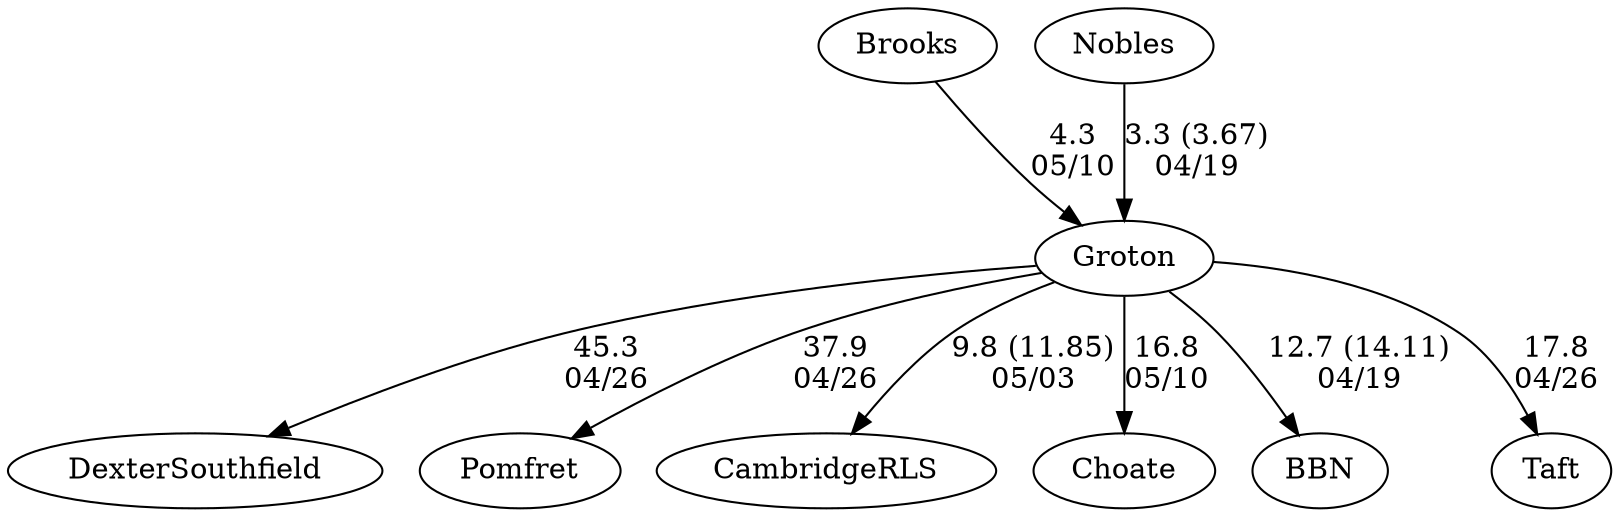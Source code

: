 digraph girls1foursGroton {DexterSouthfield [URL="girls1foursDexterSouthfield.html"];Brooks [URL="girls1foursBrooks.html"];Nobles [URL="girls1foursNobles.html"];Pomfret [URL="girls1foursPomfret.html"];CambridgeRLS [URL="girls1foursCambridgeRLS.html"];Choate [URL="girls1foursChoate.html"];BBN [URL="girls1foursBBN.html"];Groton [URL="girls1foursGroton.html"];Taft [URL="girls1foursTaft.html"];Brooks -> Groton[label="4.3
05/10", weight="96", tooltip="NEIRA Boys & Girls Fours,Brooks vs.Belmont Hill, Choate and Groton			
Distance: 1500m Conditions: Direct 10-15 mph tailwind increasing to 20 mph throughout the afternoon. Significant chop in the last 1000m. Race order was 5-4-3-2-1 Comments: The girls 2nd boat event was run as planned between Brooks, Choate and Groton. Following the day of racing, after a complaint was lodged, the coaches and race officials reached consensus that a clash of blades between Choate and Groton in the first 20 strokes of the race should in retrospect have warranted a re-start of the race, and therefore the race results are deemed invalid for purposes of seeding and comparison. Accordingly, no results have been posted for this race. 
Thank you to all coaches and teams for braving some choppy seas and racing well today.
None", URL="https://www.row2k.com/results/resultspage.cfm?UID=2BB05E7EC137B8057B4AC49769B62E55&cat=5", random="random"]; 
Groton -> Choate[label="16.8
05/10", weight="84", tooltip="NEIRA Boys & Girls Fours,Brooks vs.Belmont Hill, Choate and Groton			
Distance: 1500m Conditions: Direct 10-15 mph tailwind increasing to 20 mph throughout the afternoon. Significant chop in the last 1000m. Race order was 5-4-3-2-1 Comments: The girls 2nd boat event was run as planned between Brooks, Choate and Groton. Following the day of racing, after a complaint was lodged, the coaches and race officials reached consensus that a clash of blades between Choate and Groton in the first 20 strokes of the race should in retrospect have warranted a re-start of the race, and therefore the race results are deemed invalid for purposes of seeding and comparison. Accordingly, no results have been posted for this race. 
Thank you to all coaches and teams for braving some choppy seas and racing well today.
None", URL="https://www.row2k.com/results/resultspage.cfm?UID=2BB05E7EC137B8057B4AC49769B62E55&cat=5", random="random"]; 
Nobles -> Groton[label="3.3 (3.67)
04/19", weight="97", tooltip="NEIRA Boys & Girls Fours,BB&N, Nobles and Groton			
Distance: 1350 Conditions: Moderate crosswind at the start growing stronger throughout the course. Comments: 5th and 6th boats often started 1-2 lengths ahead of the line. The 7th and 8th boats raced on the JV course between Northeastern and Eliot Bridge. Boys 7th/8th boats combined into an 8. Thank to Nobles and Groton for making the trip! 
Boys 7th/8th - Nobles 2:49, BB&N 3:05
Girls 8th - BB&N 3:11, Nobles 3:17
Girls 7th - 3:24.32, BB&N 3:32.06
None", URL="https://www.row2k.com/results/resultspage.cfm?UID=74320C9FA98FF40EF58ED5364AA5D062&cat=5", random="random"]; 
Groton -> BBN[label="12.7 (14.11)
04/19", weight="88", tooltip="NEIRA Boys & Girls Fours,BB&N, Nobles and Groton			
Distance: 1350 Conditions: Moderate crosswind at the start growing stronger throughout the course. Comments: 5th and 6th boats often started 1-2 lengths ahead of the line. The 7th and 8th boats raced on the JV course between Northeastern and Eliot Bridge. Boys 7th/8th boats combined into an 8. Thank to Nobles and Groton for making the trip! 
Boys 7th/8th - Nobles 2:49, BB&N 3:05
Girls 8th - BB&N 3:11, Nobles 3:17
Girls 7th - 3:24.32, BB&N 3:32.06
None", URL="https://www.row2k.com/results/resultspage.cfm?UID=74320C9FA98FF40EF58ED5364AA5D062&cat=5", random="random"]; 
Groton -> CambridgeRLS[label="9.8 (11.85)
05/03", weight="91", tooltip="NEIRA Boys & Girls Fours,CRLS at Groton			
Distance: 1240 m Conditions: A tail wind was significant in the first races, by the time o the first boats, n0 wind at all. Very little current; the river is very low.We finished the last race just before thunder and lightning began. Minimal rain. Comments: Racing order:
G5, B5, G4, B4, G2, B2, G3, B3, G1, B1
Good competition. Good fun.
None", URL="https://www.row2k.com/results/resultspage.cfm?UID=FF45AC48CF863069B998EA93AF28A674&cat=5", random="random"]; 
Groton -> Taft[label="17.8
04/26", weight="83", tooltip="NEIRA Girls Fours, Pomfret v. Dexter-Southfield, Groton, Taft			
Distance: 1500m Conditions: Tailwind (9-12mph) with occasional gusts. Good water for first 500-700 meters, increasing chop for second half of race. Overall, decent conditions. Comments: Alternated races with boys. Order of girls races: G4, G3, G2, G1.
None", URL="https://www.row2k.com/results/resultspage.cfm?UID=5150789F21FD9599874CA9451EBDC220&cat=1", random="random"]; 
Groton -> Pomfret[label="37.9
04/26", weight="63", tooltip="NEIRA Girls Fours, Pomfret v. Dexter-Southfield, Groton, Taft			
Distance: 1500m Conditions: Tailwind (9-12mph) with occasional gusts. Good water for first 500-700 meters, increasing chop for second half of race. Overall, decent conditions. Comments: Alternated races with boys. Order of girls races: G4, G3, G2, G1.
None", URL="https://www.row2k.com/results/resultspage.cfm?UID=5150789F21FD9599874CA9451EBDC220&cat=1", random="random"]; 
Groton -> DexterSouthfield[label="45.3
04/26", weight="55", tooltip="NEIRA Girls Fours, Pomfret v. Dexter-Southfield, Groton, Taft			
Distance: 1500m Conditions: Tailwind (9-12mph) with occasional gusts. Good water for first 500-700 meters, increasing chop for second half of race. Overall, decent conditions. Comments: Alternated races with boys. Order of girls races: G4, G3, G2, G1.
None", URL="https://www.row2k.com/results/resultspage.cfm?UID=5150789F21FD9599874CA9451EBDC220&cat=1", random="random"]}